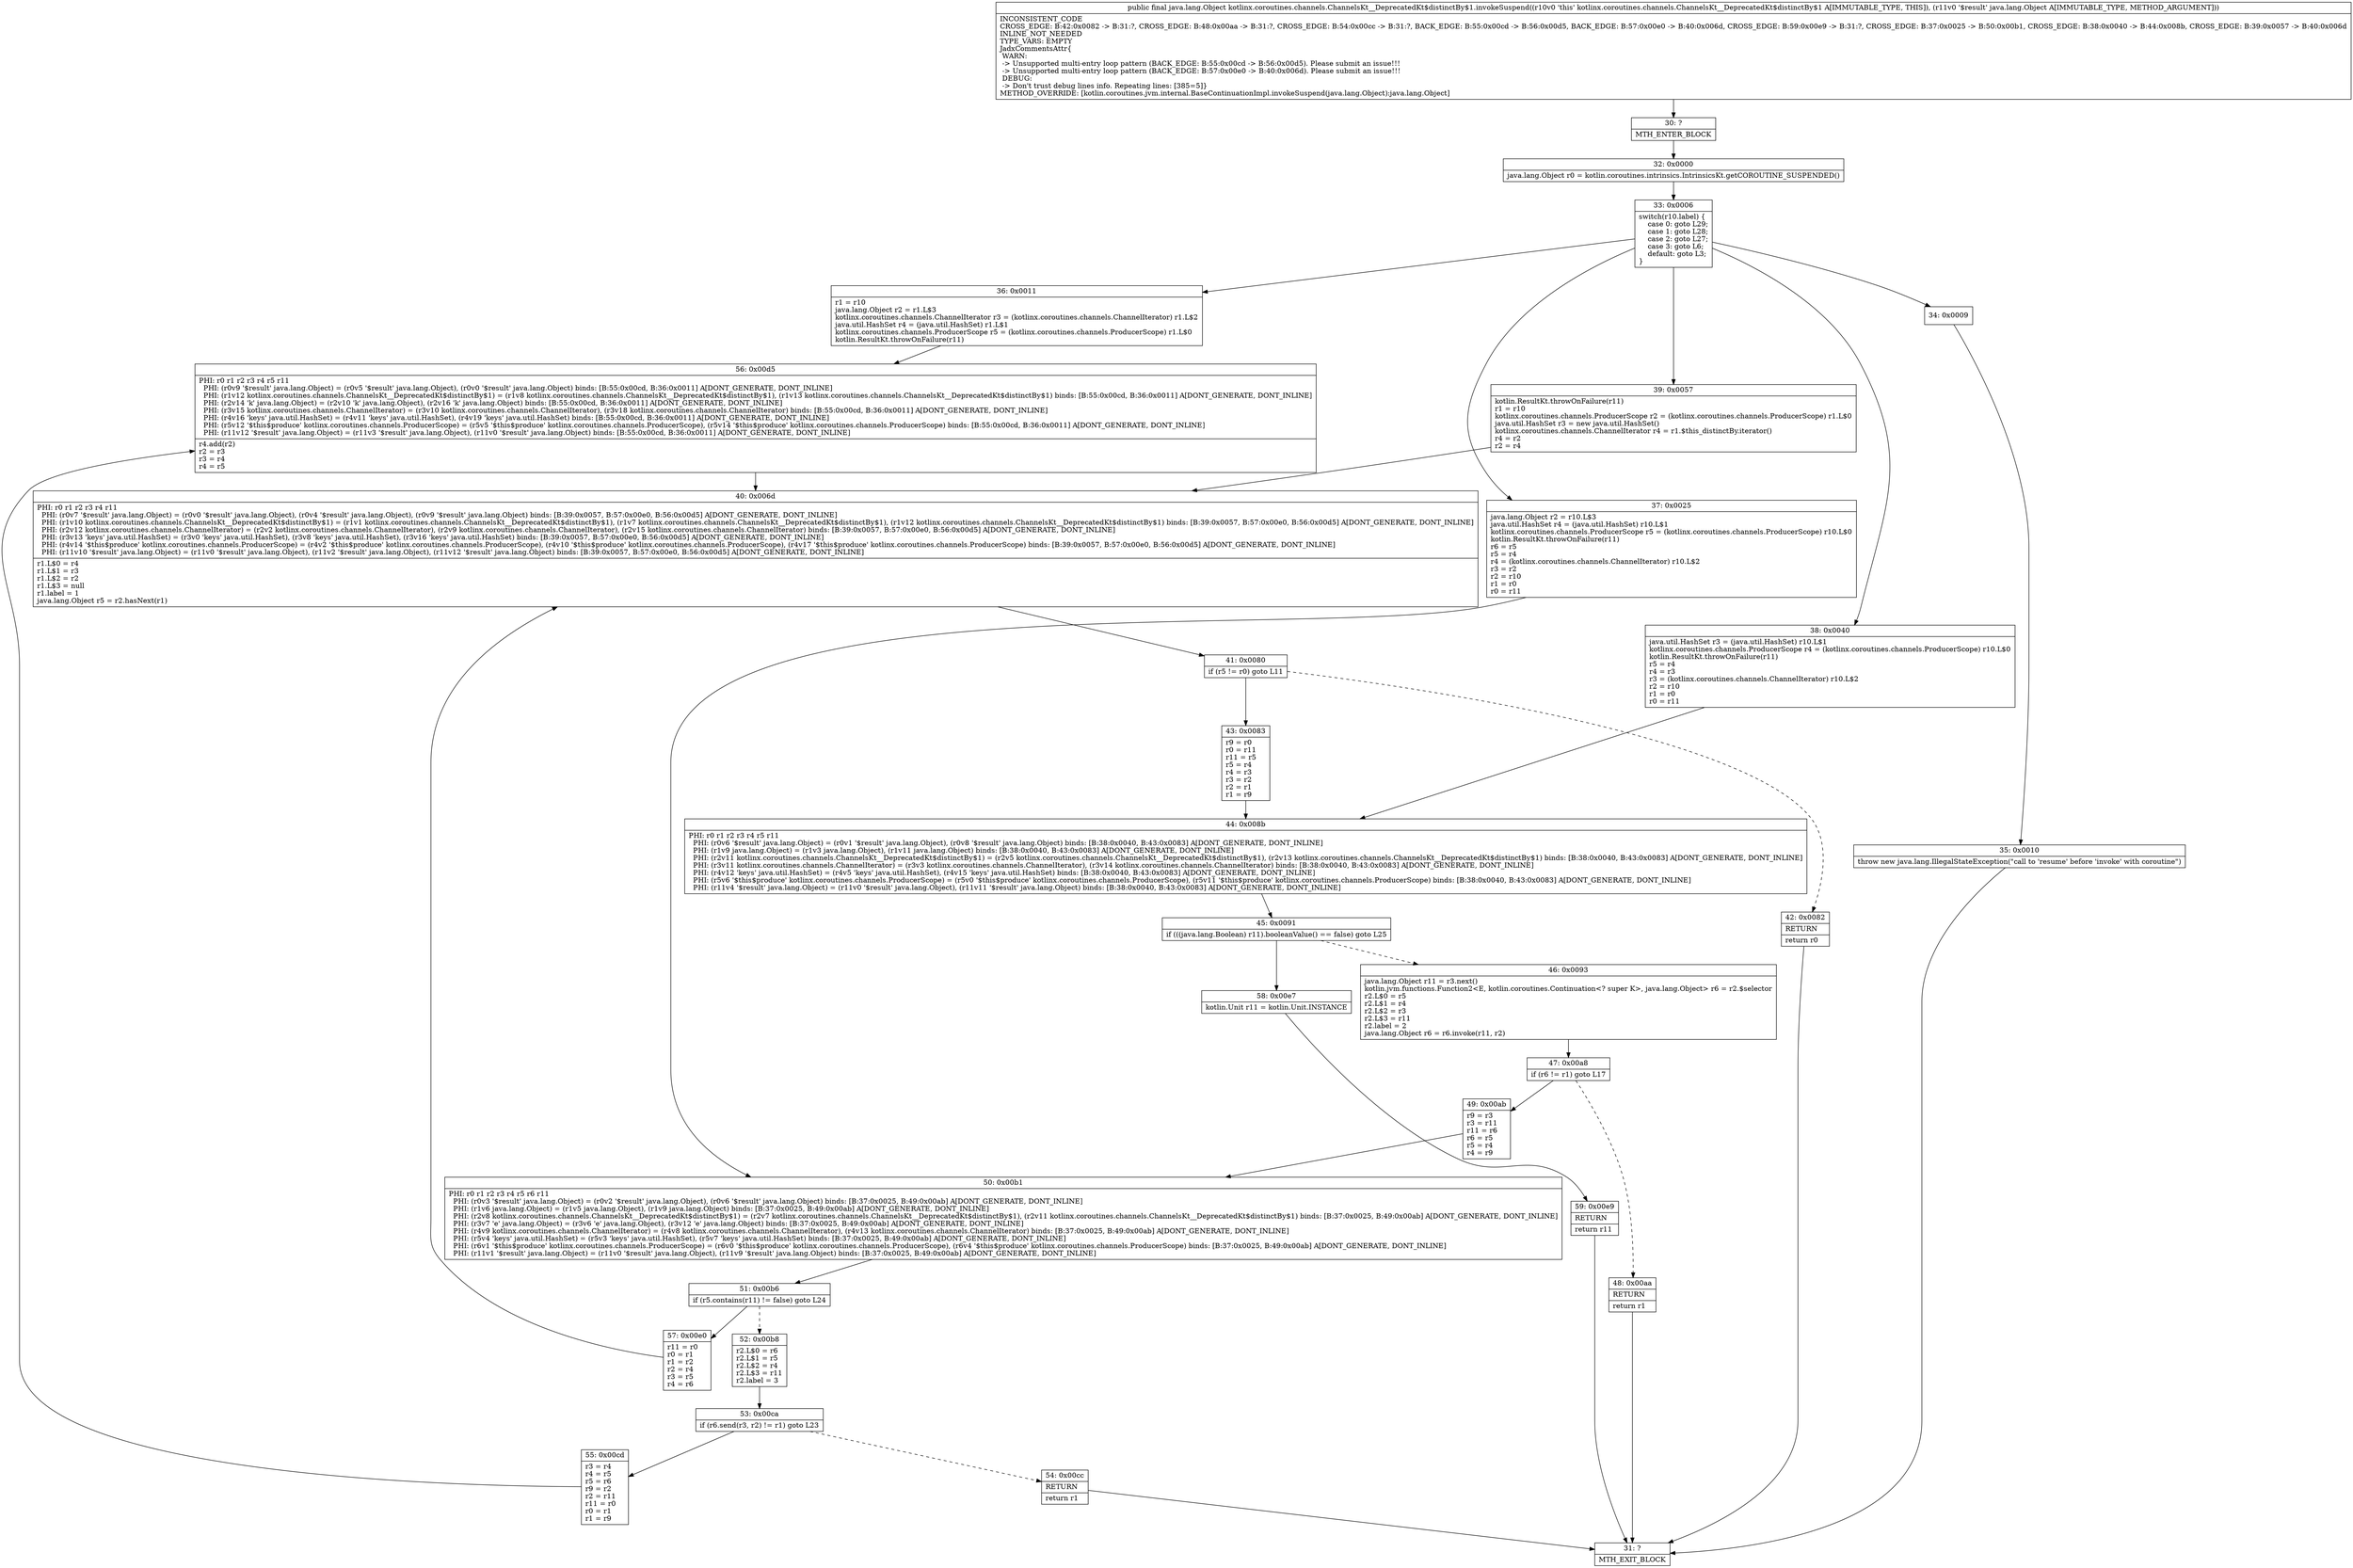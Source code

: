 digraph "CFG forkotlinx.coroutines.channels.ChannelsKt__DeprecatedKt$distinctBy$1.invokeSuspend(Ljava\/lang\/Object;)Ljava\/lang\/Object;" {
Node_30 [shape=record,label="{30\:\ ?|MTH_ENTER_BLOCK\l}"];
Node_32 [shape=record,label="{32\:\ 0x0000|java.lang.Object r0 = kotlin.coroutines.intrinsics.IntrinsicsKt.getCOROUTINE_SUSPENDED()\l}"];
Node_33 [shape=record,label="{33\:\ 0x0006|switch(r10.label) \{\l    case 0: goto L29;\l    case 1: goto L28;\l    case 2: goto L27;\l    case 3: goto L6;\l    default: goto L3;\l\}\l}"];
Node_34 [shape=record,label="{34\:\ 0x0009}"];
Node_35 [shape=record,label="{35\:\ 0x0010|throw new java.lang.IllegalStateException(\"call to 'resume' before 'invoke' with coroutine\")\l}"];
Node_31 [shape=record,label="{31\:\ ?|MTH_EXIT_BLOCK\l}"];
Node_36 [shape=record,label="{36\:\ 0x0011|r1 = r10\ljava.lang.Object r2 = r1.L$3\lkotlinx.coroutines.channels.ChannelIterator r3 = (kotlinx.coroutines.channels.ChannelIterator) r1.L$2\ljava.util.HashSet r4 = (java.util.HashSet) r1.L$1\lkotlinx.coroutines.channels.ProducerScope r5 = (kotlinx.coroutines.channels.ProducerScope) r1.L$0\lkotlin.ResultKt.throwOnFailure(r11)\l}"];
Node_56 [shape=record,label="{56\:\ 0x00d5|PHI: r0 r1 r2 r3 r4 r5 r11 \l  PHI: (r0v9 '$result' java.lang.Object) = (r0v5 '$result' java.lang.Object), (r0v0 '$result' java.lang.Object) binds: [B:55:0x00cd, B:36:0x0011] A[DONT_GENERATE, DONT_INLINE]\l  PHI: (r1v12 kotlinx.coroutines.channels.ChannelsKt__DeprecatedKt$distinctBy$1) = (r1v8 kotlinx.coroutines.channels.ChannelsKt__DeprecatedKt$distinctBy$1), (r1v13 kotlinx.coroutines.channels.ChannelsKt__DeprecatedKt$distinctBy$1) binds: [B:55:0x00cd, B:36:0x0011] A[DONT_GENERATE, DONT_INLINE]\l  PHI: (r2v14 'k' java.lang.Object) = (r2v10 'k' java.lang.Object), (r2v16 'k' java.lang.Object) binds: [B:55:0x00cd, B:36:0x0011] A[DONT_GENERATE, DONT_INLINE]\l  PHI: (r3v15 kotlinx.coroutines.channels.ChannelIterator) = (r3v10 kotlinx.coroutines.channels.ChannelIterator), (r3v18 kotlinx.coroutines.channels.ChannelIterator) binds: [B:55:0x00cd, B:36:0x0011] A[DONT_GENERATE, DONT_INLINE]\l  PHI: (r4v16 'keys' java.util.HashSet) = (r4v11 'keys' java.util.HashSet), (r4v19 'keys' java.util.HashSet) binds: [B:55:0x00cd, B:36:0x0011] A[DONT_GENERATE, DONT_INLINE]\l  PHI: (r5v12 '$this$produce' kotlinx.coroutines.channels.ProducerScope) = (r5v5 '$this$produce' kotlinx.coroutines.channels.ProducerScope), (r5v14 '$this$produce' kotlinx.coroutines.channels.ProducerScope) binds: [B:55:0x00cd, B:36:0x0011] A[DONT_GENERATE, DONT_INLINE]\l  PHI: (r11v12 '$result' java.lang.Object) = (r11v3 '$result' java.lang.Object), (r11v0 '$result' java.lang.Object) binds: [B:55:0x00cd, B:36:0x0011] A[DONT_GENERATE, DONT_INLINE]\l|r4.add(r2)\lr2 = r3\lr3 = r4\lr4 = r5\l}"];
Node_40 [shape=record,label="{40\:\ 0x006d|PHI: r0 r1 r2 r3 r4 r11 \l  PHI: (r0v7 '$result' java.lang.Object) = (r0v0 '$result' java.lang.Object), (r0v4 '$result' java.lang.Object), (r0v9 '$result' java.lang.Object) binds: [B:39:0x0057, B:57:0x00e0, B:56:0x00d5] A[DONT_GENERATE, DONT_INLINE]\l  PHI: (r1v10 kotlinx.coroutines.channels.ChannelsKt__DeprecatedKt$distinctBy$1) = (r1v1 kotlinx.coroutines.channels.ChannelsKt__DeprecatedKt$distinctBy$1), (r1v7 kotlinx.coroutines.channels.ChannelsKt__DeprecatedKt$distinctBy$1), (r1v12 kotlinx.coroutines.channels.ChannelsKt__DeprecatedKt$distinctBy$1) binds: [B:39:0x0057, B:57:0x00e0, B:56:0x00d5] A[DONT_GENERATE, DONT_INLINE]\l  PHI: (r2v12 kotlinx.coroutines.channels.ChannelIterator) = (r2v2 kotlinx.coroutines.channels.ChannelIterator), (r2v9 kotlinx.coroutines.channels.ChannelIterator), (r2v15 kotlinx.coroutines.channels.ChannelIterator) binds: [B:39:0x0057, B:57:0x00e0, B:56:0x00d5] A[DONT_GENERATE, DONT_INLINE]\l  PHI: (r3v13 'keys' java.util.HashSet) = (r3v0 'keys' java.util.HashSet), (r3v8 'keys' java.util.HashSet), (r3v16 'keys' java.util.HashSet) binds: [B:39:0x0057, B:57:0x00e0, B:56:0x00d5] A[DONT_GENERATE, DONT_INLINE]\l  PHI: (r4v14 '$this$produce' kotlinx.coroutines.channels.ProducerScope) = (r4v2 '$this$produce' kotlinx.coroutines.channels.ProducerScope), (r4v10 '$this$produce' kotlinx.coroutines.channels.ProducerScope), (r4v17 '$this$produce' kotlinx.coroutines.channels.ProducerScope) binds: [B:39:0x0057, B:57:0x00e0, B:56:0x00d5] A[DONT_GENERATE, DONT_INLINE]\l  PHI: (r11v10 '$result' java.lang.Object) = (r11v0 '$result' java.lang.Object), (r11v2 '$result' java.lang.Object), (r11v12 '$result' java.lang.Object) binds: [B:39:0x0057, B:57:0x00e0, B:56:0x00d5] A[DONT_GENERATE, DONT_INLINE]\l|r1.L$0 = r4\lr1.L$1 = r3\lr1.L$2 = r2\lr1.L$3 = null\lr1.label = 1\ljava.lang.Object r5 = r2.hasNext(r1)\l}"];
Node_41 [shape=record,label="{41\:\ 0x0080|if (r5 != r0) goto L11\l}"];
Node_42 [shape=record,label="{42\:\ 0x0082|RETURN\l|return r0\l}"];
Node_43 [shape=record,label="{43\:\ 0x0083|r9 = r0\lr0 = r11\lr11 = r5\lr5 = r4\lr4 = r3\lr3 = r2\lr2 = r1\lr1 = r9\l}"];
Node_44 [shape=record,label="{44\:\ 0x008b|PHI: r0 r1 r2 r3 r4 r5 r11 \l  PHI: (r0v6 '$result' java.lang.Object) = (r0v1 '$result' java.lang.Object), (r0v8 '$result' java.lang.Object) binds: [B:38:0x0040, B:43:0x0083] A[DONT_GENERATE, DONT_INLINE]\l  PHI: (r1v9 java.lang.Object) = (r1v3 java.lang.Object), (r1v11 java.lang.Object) binds: [B:38:0x0040, B:43:0x0083] A[DONT_GENERATE, DONT_INLINE]\l  PHI: (r2v11 kotlinx.coroutines.channels.ChannelsKt__DeprecatedKt$distinctBy$1) = (r2v5 kotlinx.coroutines.channels.ChannelsKt__DeprecatedKt$distinctBy$1), (r2v13 kotlinx.coroutines.channels.ChannelsKt__DeprecatedKt$distinctBy$1) binds: [B:38:0x0040, B:43:0x0083] A[DONT_GENERATE, DONT_INLINE]\l  PHI: (r3v11 kotlinx.coroutines.channels.ChannelIterator) = (r3v3 kotlinx.coroutines.channels.ChannelIterator), (r3v14 kotlinx.coroutines.channels.ChannelIterator) binds: [B:38:0x0040, B:43:0x0083] A[DONT_GENERATE, DONT_INLINE]\l  PHI: (r4v12 'keys' java.util.HashSet) = (r4v5 'keys' java.util.HashSet), (r4v15 'keys' java.util.HashSet) binds: [B:38:0x0040, B:43:0x0083] A[DONT_GENERATE, DONT_INLINE]\l  PHI: (r5v6 '$this$produce' kotlinx.coroutines.channels.ProducerScope) = (r5v0 '$this$produce' kotlinx.coroutines.channels.ProducerScope), (r5v11 '$this$produce' kotlinx.coroutines.channels.ProducerScope) binds: [B:38:0x0040, B:43:0x0083] A[DONT_GENERATE, DONT_INLINE]\l  PHI: (r11v4 '$result' java.lang.Object) = (r11v0 '$result' java.lang.Object), (r11v11 '$result' java.lang.Object) binds: [B:38:0x0040, B:43:0x0083] A[DONT_GENERATE, DONT_INLINE]\l}"];
Node_45 [shape=record,label="{45\:\ 0x0091|if (((java.lang.Boolean) r11).booleanValue() == false) goto L25\l}"];
Node_46 [shape=record,label="{46\:\ 0x0093|java.lang.Object r11 = r3.next()\lkotlin.jvm.functions.Function2\<E, kotlin.coroutines.Continuation\<? super K\>, java.lang.Object\> r6 = r2.$selector\lr2.L$0 = r5\lr2.L$1 = r4\lr2.L$2 = r3\lr2.L$3 = r11\lr2.label = 2\ljava.lang.Object r6 = r6.invoke(r11, r2)\l}"];
Node_47 [shape=record,label="{47\:\ 0x00a8|if (r6 != r1) goto L17\l}"];
Node_48 [shape=record,label="{48\:\ 0x00aa|RETURN\l|return r1\l}"];
Node_49 [shape=record,label="{49\:\ 0x00ab|r9 = r3\lr3 = r11\lr11 = r6\lr6 = r5\lr5 = r4\lr4 = r9\l}"];
Node_50 [shape=record,label="{50\:\ 0x00b1|PHI: r0 r1 r2 r3 r4 r5 r6 r11 \l  PHI: (r0v3 '$result' java.lang.Object) = (r0v2 '$result' java.lang.Object), (r0v6 '$result' java.lang.Object) binds: [B:37:0x0025, B:49:0x00ab] A[DONT_GENERATE, DONT_INLINE]\l  PHI: (r1v6 java.lang.Object) = (r1v5 java.lang.Object), (r1v9 java.lang.Object) binds: [B:37:0x0025, B:49:0x00ab] A[DONT_GENERATE, DONT_INLINE]\l  PHI: (r2v8 kotlinx.coroutines.channels.ChannelsKt__DeprecatedKt$distinctBy$1) = (r2v7 kotlinx.coroutines.channels.ChannelsKt__DeprecatedKt$distinctBy$1), (r2v11 kotlinx.coroutines.channels.ChannelsKt__DeprecatedKt$distinctBy$1) binds: [B:37:0x0025, B:49:0x00ab] A[DONT_GENERATE, DONT_INLINE]\l  PHI: (r3v7 'e' java.lang.Object) = (r3v6 'e' java.lang.Object), (r3v12 'e' java.lang.Object) binds: [B:37:0x0025, B:49:0x00ab] A[DONT_GENERATE, DONT_INLINE]\l  PHI: (r4v9 kotlinx.coroutines.channels.ChannelIterator) = (r4v8 kotlinx.coroutines.channels.ChannelIterator), (r4v13 kotlinx.coroutines.channels.ChannelIterator) binds: [B:37:0x0025, B:49:0x00ab] A[DONT_GENERATE, DONT_INLINE]\l  PHI: (r5v4 'keys' java.util.HashSet) = (r5v3 'keys' java.util.HashSet), (r5v7 'keys' java.util.HashSet) binds: [B:37:0x0025, B:49:0x00ab] A[DONT_GENERATE, DONT_INLINE]\l  PHI: (r6v1 '$this$produce' kotlinx.coroutines.channels.ProducerScope) = (r6v0 '$this$produce' kotlinx.coroutines.channels.ProducerScope), (r6v4 '$this$produce' kotlinx.coroutines.channels.ProducerScope) binds: [B:37:0x0025, B:49:0x00ab] A[DONT_GENERATE, DONT_INLINE]\l  PHI: (r11v1 '$result' java.lang.Object) = (r11v0 '$result' java.lang.Object), (r11v9 '$result' java.lang.Object) binds: [B:37:0x0025, B:49:0x00ab] A[DONT_GENERATE, DONT_INLINE]\l}"];
Node_51 [shape=record,label="{51\:\ 0x00b6|if (r5.contains(r11) != false) goto L24\l}"];
Node_52 [shape=record,label="{52\:\ 0x00b8|r2.L$0 = r6\lr2.L$1 = r5\lr2.L$2 = r4\lr2.L$3 = r11\lr2.label = 3\l}"];
Node_53 [shape=record,label="{53\:\ 0x00ca|if (r6.send(r3, r2) != r1) goto L23\l}"];
Node_54 [shape=record,label="{54\:\ 0x00cc|RETURN\l|return r1\l}"];
Node_55 [shape=record,label="{55\:\ 0x00cd|r3 = r4\lr4 = r5\lr5 = r6\lr9 = r2\lr2 = r11\lr11 = r0\lr0 = r1\lr1 = r9\l}"];
Node_57 [shape=record,label="{57\:\ 0x00e0|r11 = r0\lr0 = r1\lr1 = r2\lr2 = r4\lr3 = r5\lr4 = r6\l}"];
Node_58 [shape=record,label="{58\:\ 0x00e7|kotlin.Unit r11 = kotlin.Unit.INSTANCE\l}"];
Node_59 [shape=record,label="{59\:\ 0x00e9|RETURN\l|return r11\l}"];
Node_37 [shape=record,label="{37\:\ 0x0025|java.lang.Object r2 = r10.L$3\ljava.util.HashSet r4 = (java.util.HashSet) r10.L$1\lkotlinx.coroutines.channels.ProducerScope r5 = (kotlinx.coroutines.channels.ProducerScope) r10.L$0\lkotlin.ResultKt.throwOnFailure(r11)\lr6 = r5\lr5 = r4\lr4 = (kotlinx.coroutines.channels.ChannelIterator) r10.L$2\lr3 = r2\lr2 = r10\lr1 = r0\lr0 = r11\l}"];
Node_38 [shape=record,label="{38\:\ 0x0040|java.util.HashSet r3 = (java.util.HashSet) r10.L$1\lkotlinx.coroutines.channels.ProducerScope r4 = (kotlinx.coroutines.channels.ProducerScope) r10.L$0\lkotlin.ResultKt.throwOnFailure(r11)\lr5 = r4\lr4 = r3\lr3 = (kotlinx.coroutines.channels.ChannelIterator) r10.L$2\lr2 = r10\lr1 = r0\lr0 = r11\l}"];
Node_39 [shape=record,label="{39\:\ 0x0057|kotlin.ResultKt.throwOnFailure(r11)\lr1 = r10\lkotlinx.coroutines.channels.ProducerScope r2 = (kotlinx.coroutines.channels.ProducerScope) r1.L$0\ljava.util.HashSet r3 = new java.util.HashSet()\lkotlinx.coroutines.channels.ChannelIterator r4 = r1.$this_distinctBy.iterator()\lr4 = r2\lr2 = r4\l}"];
MethodNode[shape=record,label="{public final java.lang.Object kotlinx.coroutines.channels.ChannelsKt__DeprecatedKt$distinctBy$1.invokeSuspend((r10v0 'this' kotlinx.coroutines.channels.ChannelsKt__DeprecatedKt$distinctBy$1 A[IMMUTABLE_TYPE, THIS]), (r11v0 '$result' java.lang.Object A[IMMUTABLE_TYPE, METHOD_ARGUMENT]))  | INCONSISTENT_CODE\lCROSS_EDGE: B:42:0x0082 \-\> B:31:?, CROSS_EDGE: B:48:0x00aa \-\> B:31:?, CROSS_EDGE: B:54:0x00cc \-\> B:31:?, BACK_EDGE: B:55:0x00cd \-\> B:56:0x00d5, BACK_EDGE: B:57:0x00e0 \-\> B:40:0x006d, CROSS_EDGE: B:59:0x00e9 \-\> B:31:?, CROSS_EDGE: B:37:0x0025 \-\> B:50:0x00b1, CROSS_EDGE: B:38:0x0040 \-\> B:44:0x008b, CROSS_EDGE: B:39:0x0057 \-\> B:40:0x006d\lINLINE_NOT_NEEDED\lTYPE_VARS: EMPTY\lJadxCommentsAttr\{\l WARN: \l \-\> Unsupported multi\-entry loop pattern (BACK_EDGE: B:55:0x00cd \-\> B:56:0x00d5). Please submit an issue!!!\l \-\> Unsupported multi\-entry loop pattern (BACK_EDGE: B:57:0x00e0 \-\> B:40:0x006d). Please submit an issue!!!\l DEBUG: \l \-\> Don't trust debug lines info. Repeating lines: [385=5]\}\lMETHOD_OVERRIDE: [kotlin.coroutines.jvm.internal.BaseContinuationImpl.invokeSuspend(java.lang.Object):java.lang.Object]\l}"];
MethodNode -> Node_30;Node_30 -> Node_32;
Node_32 -> Node_33;
Node_33 -> Node_34;
Node_33 -> Node_36;
Node_33 -> Node_37;
Node_33 -> Node_38;
Node_33 -> Node_39;
Node_34 -> Node_35;
Node_35 -> Node_31;
Node_36 -> Node_56;
Node_56 -> Node_40;
Node_40 -> Node_41;
Node_41 -> Node_42[style=dashed];
Node_41 -> Node_43;
Node_42 -> Node_31;
Node_43 -> Node_44;
Node_44 -> Node_45;
Node_45 -> Node_46[style=dashed];
Node_45 -> Node_58;
Node_46 -> Node_47;
Node_47 -> Node_48[style=dashed];
Node_47 -> Node_49;
Node_48 -> Node_31;
Node_49 -> Node_50;
Node_50 -> Node_51;
Node_51 -> Node_52[style=dashed];
Node_51 -> Node_57;
Node_52 -> Node_53;
Node_53 -> Node_54[style=dashed];
Node_53 -> Node_55;
Node_54 -> Node_31;
Node_55 -> Node_56;
Node_57 -> Node_40;
Node_58 -> Node_59;
Node_59 -> Node_31;
Node_37 -> Node_50;
Node_38 -> Node_44;
Node_39 -> Node_40;
}

